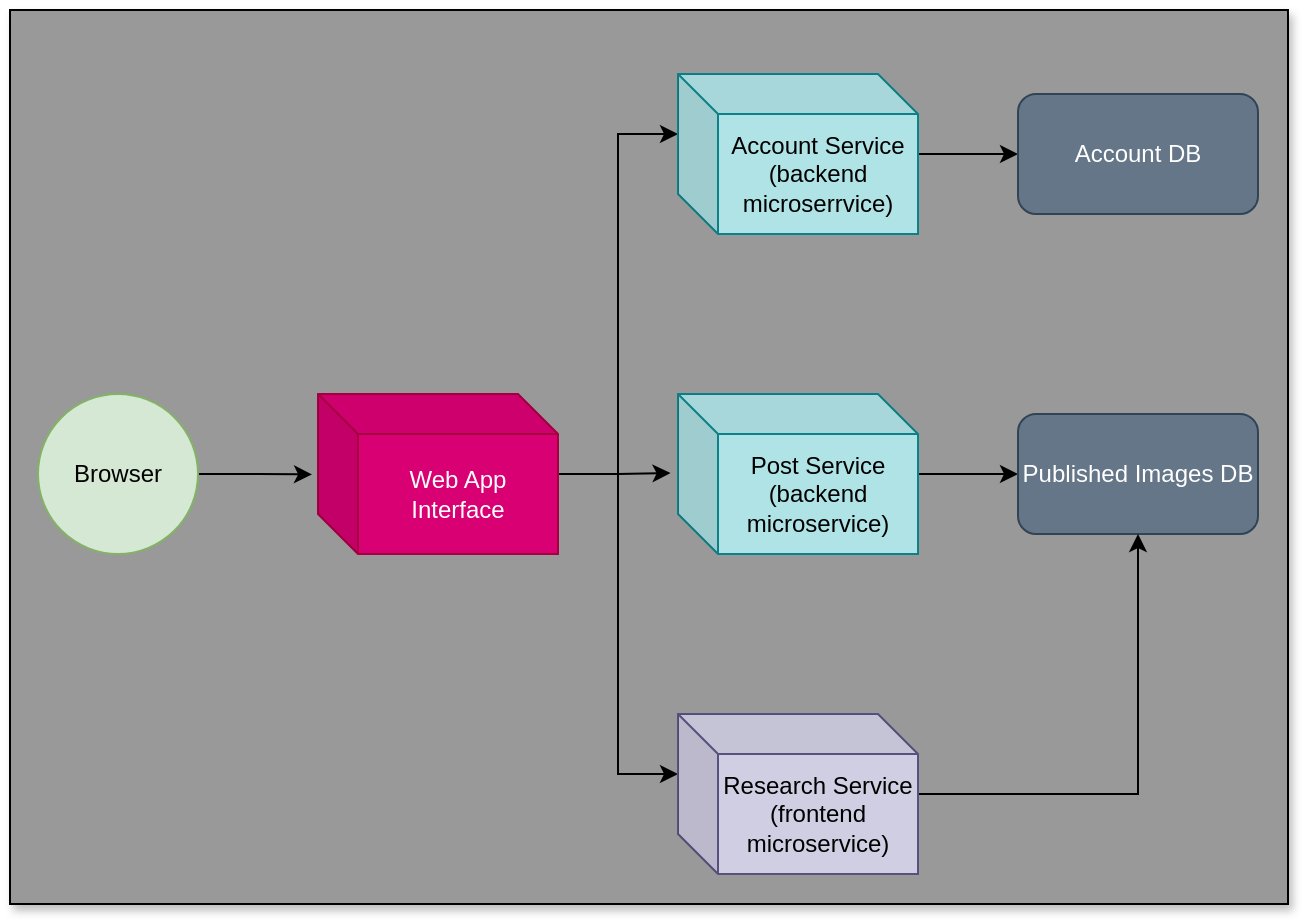 <mxfile version="20.6.0" type="device"><diagram id="JdQcF2eBbc0d1T8rVwVr" name="Page-1"><mxGraphModel dx="2324" dy="1018" grid="0" gridSize="10" guides="1" tooltips="1" connect="1" arrows="1" fold="1" page="1" pageScale="1" pageWidth="827" pageHeight="1169" math="0" shadow="0"><root><mxCell id="0"/><mxCell id="TWXmbjumCen53-YFLrVD-1" value="Couche non nommée" parent="0"/><mxCell id="TWXmbjumCen53-YFLrVD-5" value="" style="rounded=0;whiteSpace=wrap;html=1;fillColor=#999999;shadow=1;" vertex="1" parent="TWXmbjumCen53-YFLrVD-1"><mxGeometry x="26" y="98" width="639" height="447" as="geometry"/></mxCell><mxCell id="1" style="locked=1;" parent="0"/><mxCell id="_PenONYVokb5qdyjeGjX-8" style="edgeStyle=orthogonalEdgeStyle;rounded=0;orthogonalLoop=1;jettySize=auto;html=1;entryX=-0.025;entryY=0.503;entryDx=0;entryDy=0;entryPerimeter=0;" parent="1" source="_PenONYVokb5qdyjeGjX-1" target="_PenONYVokb5qdyjeGjX-2" edge="1"><mxGeometry relative="1" as="geometry"/></mxCell><mxCell id="_PenONYVokb5qdyjeGjX-1" value="Browser" style="ellipse;whiteSpace=wrap;html=1;aspect=fixed;fillColor=#d5e8d4;strokeColor=#82b366;" parent="1" vertex="1"><mxGeometry x="40" y="290" width="80" height="80" as="geometry"/></mxCell><mxCell id="_PenONYVokb5qdyjeGjX-16" style="edgeStyle=orthogonalEdgeStyle;rounded=0;orthogonalLoop=1;jettySize=auto;html=1;entryX=-0.031;entryY=0.494;entryDx=0;entryDy=0;entryPerimeter=0;" parent="1" source="_PenONYVokb5qdyjeGjX-2" target="_PenONYVokb5qdyjeGjX-4" edge="1"><mxGeometry relative="1" as="geometry"/></mxCell><mxCell id="_PenONYVokb5qdyjeGjX-17" style="edgeStyle=orthogonalEdgeStyle;rounded=0;orthogonalLoop=1;jettySize=auto;html=1;entryX=0;entryY=0;entryDx=0;entryDy=30;entryPerimeter=0;" parent="1" source="_PenONYVokb5qdyjeGjX-2" target="_PenONYVokb5qdyjeGjX-3" edge="1"><mxGeometry relative="1" as="geometry"/></mxCell><mxCell id="_PenONYVokb5qdyjeGjX-19" style="edgeStyle=orthogonalEdgeStyle;rounded=0;orthogonalLoop=1;jettySize=auto;html=1;entryX=0;entryY=0;entryDx=0;entryDy=30;entryPerimeter=0;" parent="1" source="_PenONYVokb5qdyjeGjX-2" target="_PenONYVokb5qdyjeGjX-18" edge="1"><mxGeometry relative="1" as="geometry"/></mxCell><mxCell id="_PenONYVokb5qdyjeGjX-2" value="Web App Interface" style="shape=cube;whiteSpace=wrap;html=1;boundedLbl=1;backgroundOutline=1;darkOpacity=0.05;darkOpacity2=0.1;fillColor=#d80073;strokeColor=#A50040;fontColor=#ffffff;" parent="1" vertex="1"><mxGeometry x="180" y="290" width="120" height="80" as="geometry"/></mxCell><mxCell id="_PenONYVokb5qdyjeGjX-14" style="edgeStyle=orthogonalEdgeStyle;rounded=0;orthogonalLoop=1;jettySize=auto;html=1;entryX=0;entryY=0.5;entryDx=0;entryDy=0;" parent="1" source="_PenONYVokb5qdyjeGjX-3" target="_PenONYVokb5qdyjeGjX-6" edge="1"><mxGeometry relative="1" as="geometry"/></mxCell><mxCell id="_PenONYVokb5qdyjeGjX-3" value="Account Service&lt;br&gt;(backend microserrvice)" style="shape=cube;whiteSpace=wrap;html=1;boundedLbl=1;backgroundOutline=1;darkOpacity=0.05;darkOpacity2=0.1;fillColor=#b0e3e6;strokeColor=#0e8088;" parent="1" vertex="1"><mxGeometry x="360" y="130" width="120" height="80" as="geometry"/></mxCell><mxCell id="_PenONYVokb5qdyjeGjX-15" style="edgeStyle=orthogonalEdgeStyle;rounded=0;orthogonalLoop=1;jettySize=auto;html=1;entryX=0;entryY=0.5;entryDx=0;entryDy=0;" parent="1" source="_PenONYVokb5qdyjeGjX-4" target="_PenONYVokb5qdyjeGjX-7" edge="1"><mxGeometry relative="1" as="geometry"/></mxCell><mxCell id="_PenONYVokb5qdyjeGjX-4" value="Post Service&lt;br&gt;(backend microservice)" style="shape=cube;whiteSpace=wrap;html=1;boundedLbl=1;backgroundOutline=1;darkOpacity=0.05;darkOpacity2=0.1;fillColor=#b0e3e6;strokeColor=#0e8088;" parent="1" vertex="1"><mxGeometry x="360" y="290" width="120" height="80" as="geometry"/></mxCell><mxCell id="_PenONYVokb5qdyjeGjX-6" value="Account DB" style="rounded=1;whiteSpace=wrap;html=1;fillColor=#647687;fontColor=#ffffff;strokeColor=#314354;" parent="1" vertex="1"><mxGeometry x="530" y="140" width="120" height="60" as="geometry"/></mxCell><mxCell id="_PenONYVokb5qdyjeGjX-7" value="Published Images DB" style="rounded=1;whiteSpace=wrap;html=1;fillColor=#647687;fontColor=#ffffff;strokeColor=#314354;" parent="1" vertex="1"><mxGeometry x="530" y="300" width="120" height="60" as="geometry"/></mxCell><mxCell id="_PenONYVokb5qdyjeGjX-20" style="edgeStyle=orthogonalEdgeStyle;rounded=0;orthogonalLoop=1;jettySize=auto;html=1;entryX=0.5;entryY=1;entryDx=0;entryDy=0;" parent="1" source="_PenONYVokb5qdyjeGjX-18" target="_PenONYVokb5qdyjeGjX-7" edge="1"><mxGeometry relative="1" as="geometry"/></mxCell><mxCell id="_PenONYVokb5qdyjeGjX-18" value="Research Service&lt;br&gt;(frontend microservice)" style="shape=cube;whiteSpace=wrap;html=1;boundedLbl=1;backgroundOutline=1;darkOpacity=0.05;darkOpacity2=0.1;fillColor=#d0cee2;strokeColor=#56517e;" parent="1" vertex="1"><mxGeometry x="360" y="450" width="120" height="80" as="geometry"/></mxCell></root></mxGraphModel></diagram></mxfile>